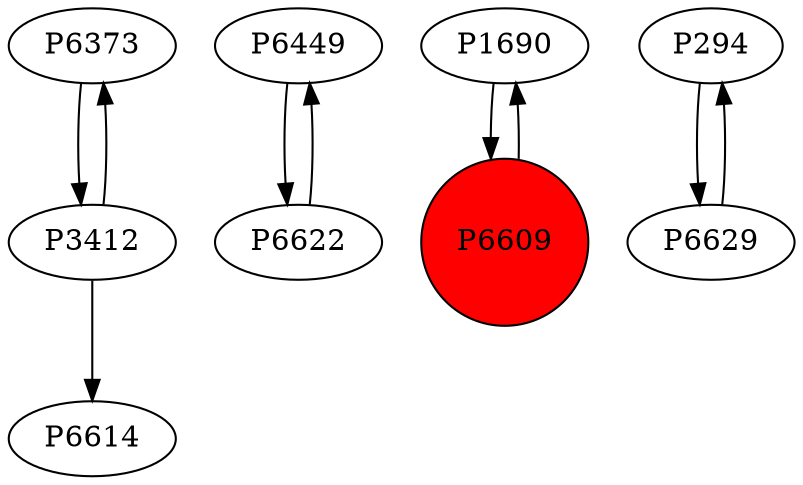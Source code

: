 digraph {
	P6373 -> P3412
	P3412 -> P6373
	P3412 -> P6614
	P6449 -> P6622
	P1690 -> P6609
	P6622 -> P6449
	P294 -> P6629
	P6609 -> P1690
	P6629 -> P294
	P6609 [shape=circle]
	P6609 [style=filled]
	P6609 [fillcolor=red]
}